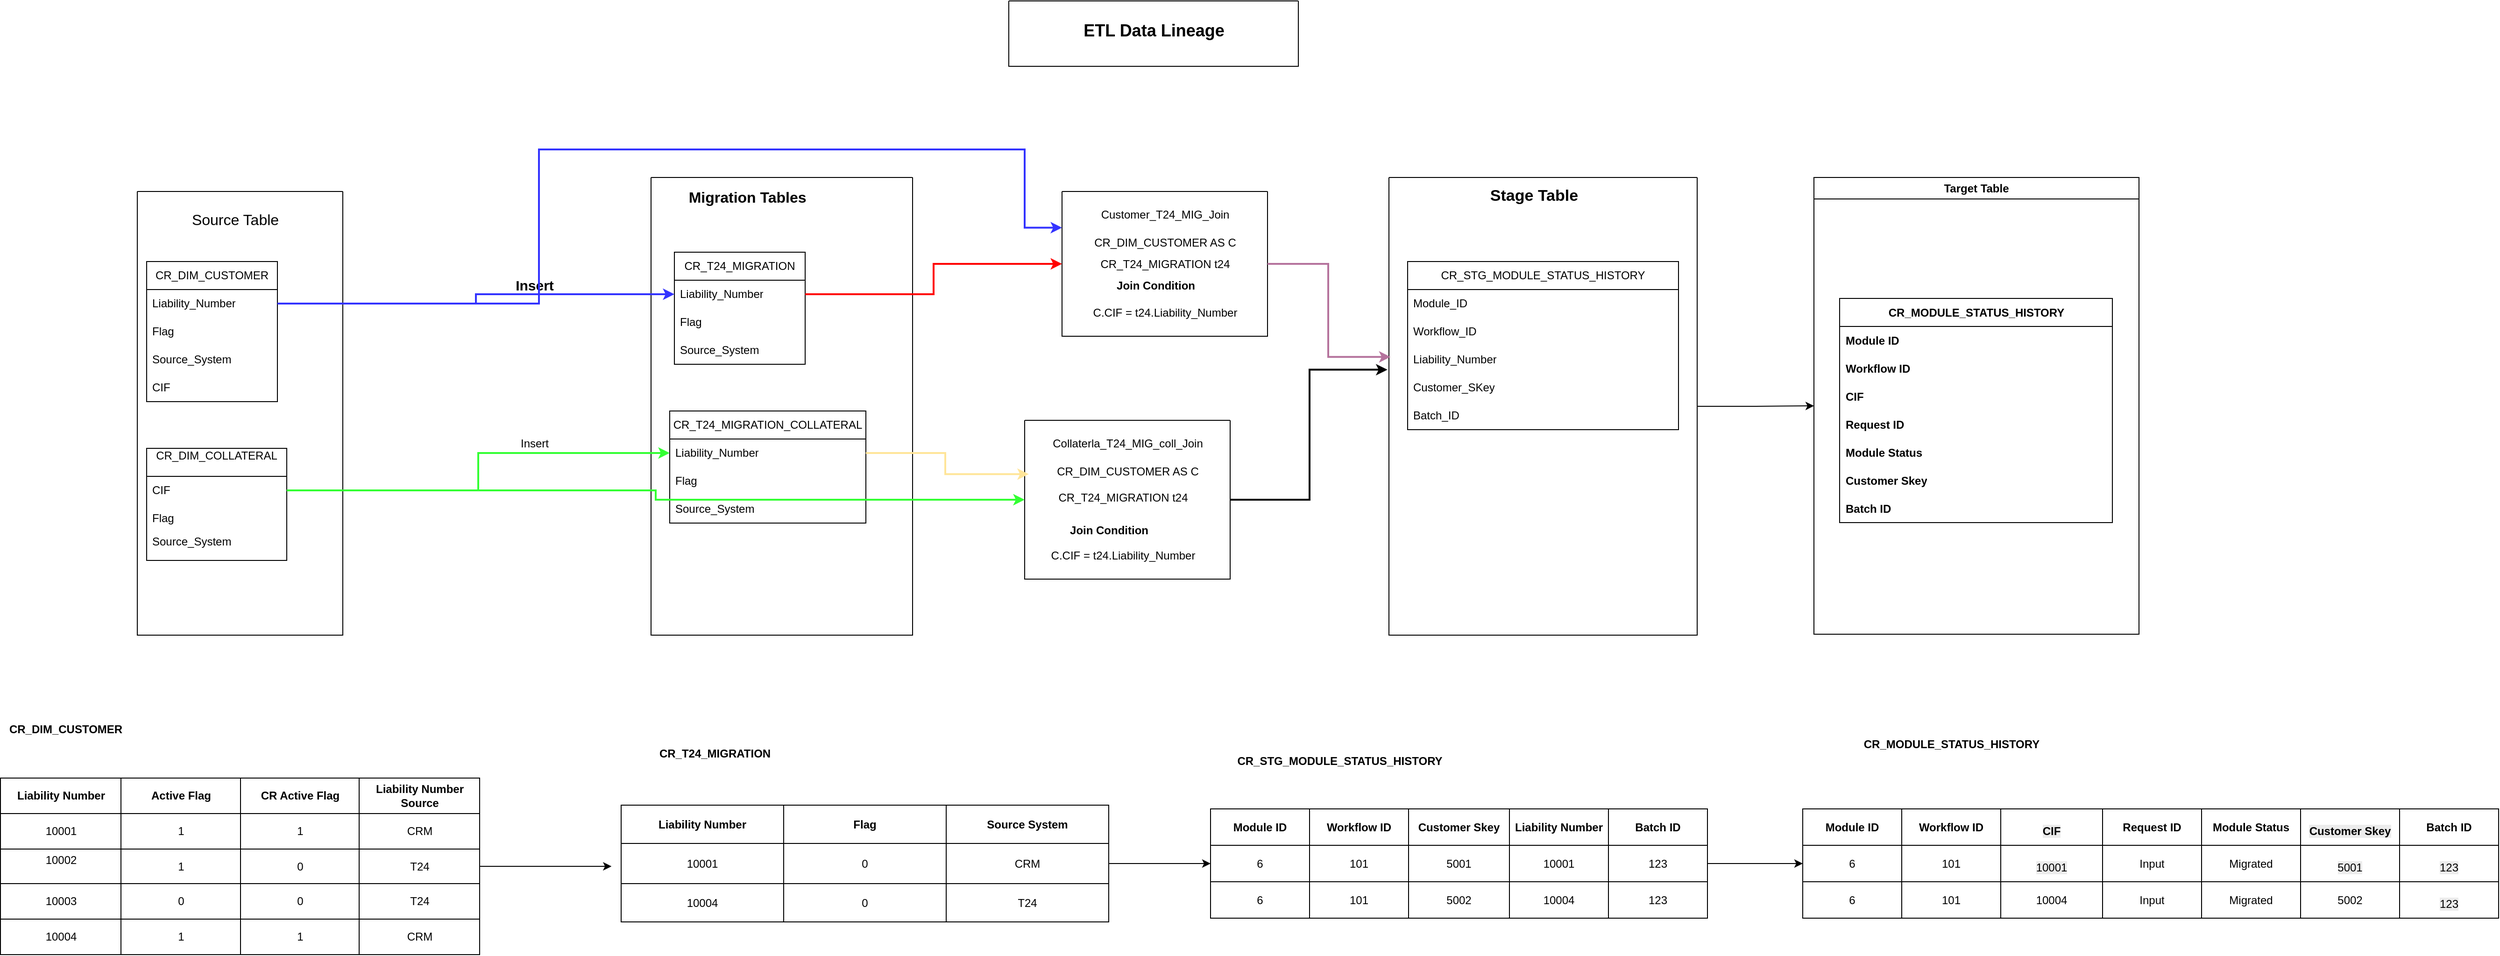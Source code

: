 <mxfile version="26.2.13">
  <diagram name="Page-1" id="tQlIO5hCSHMGpnpE331W">
    <mxGraphModel dx="1827" dy="851" grid="0" gridSize="10" guides="1" tooltips="1" connect="1" arrows="1" fold="1" page="0" pageScale="1" pageWidth="850" pageHeight="1100" math="0" shadow="0">
      <root>
        <mxCell id="0" />
        <mxCell id="1" parent="0" />
        <mxCell id="vYt_MYBXlAKT3WQaYmDF-1" value="" style="swimlane;startSize=0;" vertex="1" parent="1">
          <mxGeometry x="-550" y="85" width="220" height="475" as="geometry" />
        </mxCell>
        <mxCell id="vYt_MYBXlAKT3WQaYmDF-4" value="&lt;font style=&quot;font-size: 16px;&quot;&gt;Source Table&lt;/font&gt;" style="text;html=1;align=center;verticalAlign=middle;whiteSpace=wrap;rounded=0;" vertex="1" parent="vYt_MYBXlAKT3WQaYmDF-1">
          <mxGeometry x="50" y="20" width="110" height="20" as="geometry" />
        </mxCell>
        <mxCell id="vYt_MYBXlAKT3WQaYmDF-11" value="CR_DIM_CUSTOMER" style="swimlane;fontStyle=0;childLayout=stackLayout;horizontal=1;startSize=30;horizontalStack=0;resizeParent=1;resizeParentMax=0;resizeLast=0;collapsible=1;marginBottom=0;whiteSpace=wrap;html=1;" vertex="1" parent="vYt_MYBXlAKT3WQaYmDF-1">
          <mxGeometry x="10" y="75" width="140" height="150" as="geometry">
            <mxRectangle x="10" y="75" width="156" height="30" as="alternateBounds" />
          </mxGeometry>
        </mxCell>
        <mxCell id="vYt_MYBXlAKT3WQaYmDF-12" value="Liability_Number" style="text;strokeColor=none;fillColor=none;align=left;verticalAlign=middle;spacingLeft=4;spacingRight=4;overflow=hidden;points=[[0,0.5],[1,0.5]];portConstraint=eastwest;rotatable=0;whiteSpace=wrap;html=1;" vertex="1" parent="vYt_MYBXlAKT3WQaYmDF-11">
          <mxGeometry y="30" width="140" height="30" as="geometry" />
        </mxCell>
        <mxCell id="vYt_MYBXlAKT3WQaYmDF-13" value="Flag" style="text;strokeColor=none;fillColor=none;align=left;verticalAlign=middle;spacingLeft=4;spacingRight=4;overflow=hidden;points=[[0,0.5],[1,0.5]];portConstraint=eastwest;rotatable=0;whiteSpace=wrap;html=1;" vertex="1" parent="vYt_MYBXlAKT3WQaYmDF-11">
          <mxGeometry y="60" width="140" height="30" as="geometry" />
        </mxCell>
        <mxCell id="vYt_MYBXlAKT3WQaYmDF-14" value="Source_System" style="text;strokeColor=none;fillColor=none;align=left;verticalAlign=middle;spacingLeft=4;spacingRight=4;overflow=hidden;points=[[0,0.5],[1,0.5]];portConstraint=eastwest;rotatable=0;whiteSpace=wrap;html=1;" vertex="1" parent="vYt_MYBXlAKT3WQaYmDF-11">
          <mxGeometry y="90" width="140" height="30" as="geometry" />
        </mxCell>
        <mxCell id="vYt_MYBXlAKT3WQaYmDF-61" value="CIF" style="text;strokeColor=none;fillColor=none;align=left;verticalAlign=middle;spacingLeft=4;spacingRight=4;overflow=hidden;points=[[0,0.5],[1,0.5]];portConstraint=eastwest;rotatable=0;whiteSpace=wrap;html=1;" vertex="1" parent="vYt_MYBXlAKT3WQaYmDF-11">
          <mxGeometry y="120" width="140" height="30" as="geometry" />
        </mxCell>
        <mxCell id="vYt_MYBXlAKT3WQaYmDF-28" value="CR_DIM_COLLATERAL&lt;div&gt;&lt;br&gt;&lt;/div&gt;" style="swimlane;fontStyle=0;childLayout=stackLayout;horizontal=1;startSize=30;horizontalStack=0;resizeParent=1;resizeParentMax=0;resizeLast=0;collapsible=1;marginBottom=0;whiteSpace=wrap;html=1;" vertex="1" parent="vYt_MYBXlAKT3WQaYmDF-1">
          <mxGeometry x="10" y="275" width="150" height="120" as="geometry">
            <mxRectangle x="10" y="275" width="165" height="41" as="alternateBounds" />
          </mxGeometry>
        </mxCell>
        <mxCell id="vYt_MYBXlAKT3WQaYmDF-29" value="CIF" style="text;strokeColor=none;fillColor=none;align=left;verticalAlign=middle;spacingLeft=4;spacingRight=4;overflow=hidden;points=[[0,0.5],[1,0.5]];portConstraint=eastwest;rotatable=0;whiteSpace=wrap;html=1;" vertex="1" parent="vYt_MYBXlAKT3WQaYmDF-28">
          <mxGeometry y="30" width="150" height="30" as="geometry" />
        </mxCell>
        <mxCell id="vYt_MYBXlAKT3WQaYmDF-30" value="Flag" style="text;strokeColor=none;fillColor=none;align=left;verticalAlign=middle;spacingLeft=4;spacingRight=4;overflow=hidden;points=[[0,0.5],[1,0.5]];portConstraint=eastwest;rotatable=0;whiteSpace=wrap;html=1;" vertex="1" parent="vYt_MYBXlAKT3WQaYmDF-28">
          <mxGeometry y="60" width="150" height="30" as="geometry" />
        </mxCell>
        <mxCell id="vYt_MYBXlAKT3WQaYmDF-31" value="Source_System&lt;div&gt;&lt;br&gt;&lt;/div&gt;" style="text;strokeColor=none;fillColor=none;align=left;verticalAlign=middle;spacingLeft=4;spacingRight=4;overflow=hidden;points=[[0,0.5],[1,0.5]];portConstraint=eastwest;rotatable=0;whiteSpace=wrap;html=1;" vertex="1" parent="vYt_MYBXlAKT3WQaYmDF-28">
          <mxGeometry y="90" width="150" height="30" as="geometry" />
        </mxCell>
        <mxCell id="vYt_MYBXlAKT3WQaYmDF-16" value="" style="swimlane;startSize=0;" vertex="1" parent="1">
          <mxGeometry y="70" width="280" height="490" as="geometry" />
        </mxCell>
        <mxCell id="vYt_MYBXlAKT3WQaYmDF-17" value="&lt;font style=&quot;font-size: 16px;&quot;&gt;&lt;b&gt;Migration Tables&amp;nbsp;&lt;/b&gt;&lt;/font&gt;" style="text;html=1;align=center;verticalAlign=middle;resizable=0;points=[];autosize=1;strokeColor=none;fillColor=none;container=1;" vertex="1" parent="vYt_MYBXlAKT3WQaYmDF-16">
          <mxGeometry x="31" y="5" width="148" height="31" as="geometry" />
        </mxCell>
        <mxCell id="vYt_MYBXlAKT3WQaYmDF-18" value="CR_T24_MIGRATION" style="swimlane;fontStyle=0;childLayout=stackLayout;horizontal=1;startSize=30;horizontalStack=0;resizeParent=1;resizeParentMax=0;resizeLast=0;collapsible=1;marginBottom=0;whiteSpace=wrap;html=1;" vertex="1" parent="vYt_MYBXlAKT3WQaYmDF-16">
          <mxGeometry x="25" y="80" width="140" height="120" as="geometry">
            <mxRectangle x="25" y="80" width="153" height="30" as="alternateBounds" />
          </mxGeometry>
        </mxCell>
        <mxCell id="vYt_MYBXlAKT3WQaYmDF-19" value="Liability_Number" style="text;strokeColor=none;fillColor=none;align=left;verticalAlign=middle;spacingLeft=4;spacingRight=4;overflow=hidden;points=[[0,0.5],[1,0.5]];portConstraint=eastwest;rotatable=0;whiteSpace=wrap;html=1;" vertex="1" parent="vYt_MYBXlAKT3WQaYmDF-18">
          <mxGeometry y="30" width="140" height="30" as="geometry" />
        </mxCell>
        <mxCell id="vYt_MYBXlAKT3WQaYmDF-20" value="Flag" style="text;strokeColor=none;fillColor=none;align=left;verticalAlign=middle;spacingLeft=4;spacingRight=4;overflow=hidden;points=[[0,0.5],[1,0.5]];portConstraint=eastwest;rotatable=0;whiteSpace=wrap;html=1;" vertex="1" parent="vYt_MYBXlAKT3WQaYmDF-18">
          <mxGeometry y="60" width="140" height="30" as="geometry" />
        </mxCell>
        <mxCell id="vYt_MYBXlAKT3WQaYmDF-21" value="Source_System" style="text;strokeColor=none;fillColor=none;align=left;verticalAlign=middle;spacingLeft=4;spacingRight=4;overflow=hidden;points=[[0,0.5],[1,0.5]];portConstraint=eastwest;rotatable=0;whiteSpace=wrap;html=1;" vertex="1" parent="vYt_MYBXlAKT3WQaYmDF-18">
          <mxGeometry y="90" width="140" height="30" as="geometry" />
        </mxCell>
        <mxCell id="vYt_MYBXlAKT3WQaYmDF-32" value="CR_T24_MIGRATION_COLLATERAL" style="swimlane;fontStyle=0;childLayout=stackLayout;horizontal=1;startSize=30;horizontalStack=0;resizeParent=1;resizeParentMax=0;resizeLast=0;collapsible=1;marginBottom=0;whiteSpace=wrap;html=1;" vertex="1" parent="vYt_MYBXlAKT3WQaYmDF-16">
          <mxGeometry x="20" y="250" width="210" height="120" as="geometry">
            <mxRectangle x="20" y="250" width="237" height="30" as="alternateBounds" />
          </mxGeometry>
        </mxCell>
        <mxCell id="vYt_MYBXlAKT3WQaYmDF-33" value="Liability_Number" style="text;strokeColor=none;fillColor=none;align=left;verticalAlign=middle;spacingLeft=4;spacingRight=4;overflow=hidden;points=[[0,0.5],[1,0.5]];portConstraint=eastwest;rotatable=0;whiteSpace=wrap;html=1;" vertex="1" parent="vYt_MYBXlAKT3WQaYmDF-32">
          <mxGeometry y="30" width="210" height="30" as="geometry" />
        </mxCell>
        <mxCell id="vYt_MYBXlAKT3WQaYmDF-34" value="Flag" style="text;strokeColor=none;fillColor=none;align=left;verticalAlign=middle;spacingLeft=4;spacingRight=4;overflow=hidden;points=[[0,0.5],[1,0.5]];portConstraint=eastwest;rotatable=0;whiteSpace=wrap;html=1;" vertex="1" parent="vYt_MYBXlAKT3WQaYmDF-32">
          <mxGeometry y="60" width="210" height="30" as="geometry" />
        </mxCell>
        <mxCell id="vYt_MYBXlAKT3WQaYmDF-35" value="Source_System" style="text;strokeColor=none;fillColor=none;align=left;verticalAlign=middle;spacingLeft=4;spacingRight=4;overflow=hidden;points=[[0,0.5],[1,0.5]];portConstraint=eastwest;rotatable=0;whiteSpace=wrap;html=1;" vertex="1" parent="vYt_MYBXlAKT3WQaYmDF-32">
          <mxGeometry y="90" width="210" height="30" as="geometry" />
        </mxCell>
        <mxCell id="vYt_MYBXlAKT3WQaYmDF-23" value="&lt;font style=&quot;font-size: 15px;&quot;&gt;Insert&lt;/font&gt;" style="text;html=1;align=center;verticalAlign=middle;resizable=0;points=[];autosize=1;strokeColor=none;fillColor=none;fontStyle=1;container=1;" vertex="1" parent="1">
          <mxGeometry x="-155" y="170" width="60" height="30" as="geometry" />
        </mxCell>
        <mxCell id="vYt_MYBXlAKT3WQaYmDF-37" value="Insert" style="text;html=1;align=center;verticalAlign=middle;resizable=0;points=[];autosize=1;strokeColor=none;fillColor=none;container=1;" vertex="1" parent="1">
          <mxGeometry x="-150" y="340" width="50" height="30" as="geometry" />
        </mxCell>
        <mxCell id="vYt_MYBXlAKT3WQaYmDF-219" style="edgeStyle=orthogonalEdgeStyle;rounded=0;orthogonalLoop=1;jettySize=auto;html=1;entryX=0;entryY=0.5;entryDx=0;entryDy=0;" edge="1" parent="1" source="vYt_MYBXlAKT3WQaYmDF-43" target="vYt_MYBXlAKT3WQaYmDF-201">
          <mxGeometry relative="1" as="geometry" />
        </mxCell>
        <mxCell id="vYt_MYBXlAKT3WQaYmDF-43" value="" style="swimlane;startSize=0;" vertex="1" parent="1">
          <mxGeometry x="790" y="70" width="330" height="490" as="geometry" />
        </mxCell>
        <mxCell id="vYt_MYBXlAKT3WQaYmDF-44" value="&lt;font style=&quot;font-size: 17px;&quot;&gt;Stage Table&lt;/font&gt;" style="text;html=1;align=center;verticalAlign=middle;resizable=0;points=[];autosize=1;strokeColor=none;fillColor=none;fontStyle=1" vertex="1" parent="vYt_MYBXlAKT3WQaYmDF-43">
          <mxGeometry x="100" y="5" width="110" height="30" as="geometry" />
        </mxCell>
        <mxCell id="vYt_MYBXlAKT3WQaYmDF-45" value="CR_STG_MODULE_STATUS_HISTORY" style="swimlane;fontStyle=0;childLayout=stackLayout;horizontal=1;startSize=30;horizontalStack=0;resizeParent=1;resizeParentMax=0;resizeLast=0;collapsible=1;marginBottom=0;whiteSpace=wrap;html=1;" vertex="1" parent="vYt_MYBXlAKT3WQaYmDF-43">
          <mxGeometry x="20" y="90" width="290" height="180" as="geometry">
            <mxRectangle x="20" y="90" width="260" height="30" as="alternateBounds" />
          </mxGeometry>
        </mxCell>
        <mxCell id="vYt_MYBXlAKT3WQaYmDF-46" value="Module_ID" style="text;strokeColor=none;fillColor=none;align=left;verticalAlign=middle;spacingLeft=4;spacingRight=4;overflow=hidden;points=[[0,0.5],[1,0.5]];portConstraint=eastwest;rotatable=0;whiteSpace=wrap;html=1;" vertex="1" parent="vYt_MYBXlAKT3WQaYmDF-45">
          <mxGeometry y="30" width="290" height="30" as="geometry" />
        </mxCell>
        <mxCell id="vYt_MYBXlAKT3WQaYmDF-47" value="Workflow_ID" style="text;strokeColor=none;fillColor=none;align=left;verticalAlign=middle;spacingLeft=4;spacingRight=4;overflow=hidden;points=[[0,0.5],[1,0.5]];portConstraint=eastwest;rotatable=0;whiteSpace=wrap;html=1;" vertex="1" parent="vYt_MYBXlAKT3WQaYmDF-45">
          <mxGeometry y="60" width="290" height="30" as="geometry" />
        </mxCell>
        <mxCell id="vYt_MYBXlAKT3WQaYmDF-48" value="Liability_Number" style="text;strokeColor=none;fillColor=none;align=left;verticalAlign=middle;spacingLeft=4;spacingRight=4;overflow=hidden;points=[[0,0.5],[1,0.5]];portConstraint=eastwest;rotatable=0;whiteSpace=wrap;html=1;" vertex="1" parent="vYt_MYBXlAKT3WQaYmDF-45">
          <mxGeometry y="90" width="290" height="30" as="geometry" />
        </mxCell>
        <mxCell id="vYt_MYBXlAKT3WQaYmDF-51" value="Customer_SKey" style="text;strokeColor=none;fillColor=none;align=left;verticalAlign=middle;spacingLeft=4;spacingRight=4;overflow=hidden;points=[[0,0.5],[1,0.5]];portConstraint=eastwest;rotatable=0;whiteSpace=wrap;html=1;" vertex="1" parent="vYt_MYBXlAKT3WQaYmDF-45">
          <mxGeometry y="120" width="290" height="30" as="geometry" />
        </mxCell>
        <mxCell id="vYt_MYBXlAKT3WQaYmDF-57" value="Batch_ID" style="text;strokeColor=none;fillColor=none;align=left;verticalAlign=middle;spacingLeft=4;spacingRight=4;overflow=hidden;points=[[0,0.5],[1,0.5]];portConstraint=eastwest;rotatable=0;whiteSpace=wrap;html=1;" vertex="1" parent="vYt_MYBXlAKT3WQaYmDF-45">
          <mxGeometry y="150" width="290" height="30" as="geometry" />
        </mxCell>
        <mxCell id="vYt_MYBXlAKT3WQaYmDF-63" style="edgeStyle=orthogonalEdgeStyle;rounded=0;orthogonalLoop=1;jettySize=auto;html=1;exitX=1;exitY=0.5;exitDx=0;exitDy=0;entryX=0;entryY=0.5;entryDx=0;entryDy=0;fillColor=#66B2FF;strokeColor=#3333FF;strokeWidth=2;" edge="1" parent="1" source="vYt_MYBXlAKT3WQaYmDF-12" target="vYt_MYBXlAKT3WQaYmDF-19">
          <mxGeometry relative="1" as="geometry" />
        </mxCell>
        <mxCell id="vYt_MYBXlAKT3WQaYmDF-64" style="edgeStyle=orthogonalEdgeStyle;rounded=0;orthogonalLoop=1;jettySize=auto;html=1;exitX=1;exitY=0.5;exitDx=0;exitDy=0;entryX=0;entryY=0.5;entryDx=0;entryDy=0;strokeColor=#33FF33;strokeWidth=2;" edge="1" parent="1" source="vYt_MYBXlAKT3WQaYmDF-29" target="vYt_MYBXlAKT3WQaYmDF-33">
          <mxGeometry relative="1" as="geometry" />
        </mxCell>
        <mxCell id="vYt_MYBXlAKT3WQaYmDF-67" value="" style="swimlane;startSize=0;" vertex="1" parent="1">
          <mxGeometry x="440" y="85" width="220" height="155" as="geometry">
            <mxRectangle x="440" y="85" width="50" height="44" as="alternateBounds" />
          </mxGeometry>
        </mxCell>
        <mxCell id="vYt_MYBXlAKT3WQaYmDF-69" value="Customer_T24_MIG_Join" style="text;html=1;align=center;verticalAlign=middle;resizable=0;points=[];autosize=1;strokeColor=none;fillColor=none;" vertex="1" parent="vYt_MYBXlAKT3WQaYmDF-67">
          <mxGeometry x="30" y="10" width="160" height="30" as="geometry" />
        </mxCell>
        <mxCell id="vYt_MYBXlAKT3WQaYmDF-87" value="C.CIF = t24.Liability_Number" style="text;html=1;align=center;verticalAlign=middle;resizable=0;points=[];autosize=1;strokeColor=none;fillColor=none;" vertex="1" parent="vYt_MYBXlAKT3WQaYmDF-67">
          <mxGeometry x="20" y="115" width="180" height="30" as="geometry" />
        </mxCell>
        <mxCell id="vYt_MYBXlAKT3WQaYmDF-88" value="CR_DIM_CUSTOMER AS C" style="text;html=1;align=center;verticalAlign=middle;resizable=0;points=[];autosize=1;strokeColor=none;fillColor=none;" vertex="1" parent="vYt_MYBXlAKT3WQaYmDF-67">
          <mxGeometry x="20" y="40" width="180" height="30" as="geometry" />
        </mxCell>
        <mxCell id="vYt_MYBXlAKT3WQaYmDF-90" value="CR_T24_MIGRATION t24&lt;div&gt;&lt;br&gt;&lt;/div&gt;" style="text;html=1;align=center;verticalAlign=middle;resizable=0;points=[];autosize=1;strokeColor=none;fillColor=none;" vertex="1" parent="vYt_MYBXlAKT3WQaYmDF-67">
          <mxGeometry x="30" y="65" width="160" height="40" as="geometry" />
        </mxCell>
        <mxCell id="vYt_MYBXlAKT3WQaYmDF-95" value="Join Condition&lt;div&gt;&lt;br&gt;&lt;/div&gt;" style="text;html=1;align=center;verticalAlign=middle;resizable=0;points=[];autosize=1;strokeColor=none;fillColor=none;fontStyle=1" vertex="1" parent="vYt_MYBXlAKT3WQaYmDF-67">
          <mxGeometry x="50" y="88" width="100" height="40" as="geometry" />
        </mxCell>
        <mxCell id="vYt_MYBXlAKT3WQaYmDF-73" value="" style="swimlane;startSize=0;" vertex="1" parent="1">
          <mxGeometry x="400" y="330" width="220" height="170" as="geometry">
            <mxRectangle x="400" y="330" width="50" height="44" as="alternateBounds" />
          </mxGeometry>
        </mxCell>
        <mxCell id="vYt_MYBXlAKT3WQaYmDF-74" value="Collaterla_T24_MIG_coll_Join" style="text;html=1;align=center;verticalAlign=middle;resizable=0;points=[];autosize=1;strokeColor=none;fillColor=none;" vertex="1" parent="vYt_MYBXlAKT3WQaYmDF-73">
          <mxGeometry x="20" y="10" width="180" height="30" as="geometry" />
        </mxCell>
        <mxCell id="vYt_MYBXlAKT3WQaYmDF-91" value="CR_DIM_CUSTOMER AS C" style="text;html=1;align=center;verticalAlign=middle;resizable=0;points=[];autosize=1;strokeColor=none;fillColor=none;" vertex="1" parent="vYt_MYBXlAKT3WQaYmDF-73">
          <mxGeometry x="20" y="40" width="180" height="30" as="geometry" />
        </mxCell>
        <mxCell id="vYt_MYBXlAKT3WQaYmDF-92" value="CR_T24_MIGRATION t24&lt;div&gt;&lt;br&gt;&lt;/div&gt;" style="text;html=1;align=center;verticalAlign=middle;resizable=0;points=[];autosize=1;strokeColor=none;fillColor=none;" vertex="1" parent="vYt_MYBXlAKT3WQaYmDF-73">
          <mxGeometry x="25" y="70" width="160" height="40" as="geometry" />
        </mxCell>
        <mxCell id="vYt_MYBXlAKT3WQaYmDF-93" value="C.CIF = t24.Liability_Number" style="text;html=1;align=center;verticalAlign=middle;resizable=0;points=[];autosize=1;strokeColor=none;fillColor=none;" vertex="1" parent="vYt_MYBXlAKT3WQaYmDF-73">
          <mxGeometry x="15" y="130" width="180" height="30" as="geometry" />
        </mxCell>
        <mxCell id="vYt_MYBXlAKT3WQaYmDF-94" value="&lt;b&gt;Join Condition&lt;/b&gt;&lt;div&gt;&lt;br&gt;&lt;/div&gt;" style="text;html=1;align=center;verticalAlign=middle;resizable=0;points=[];autosize=1;strokeColor=none;fillColor=none;" vertex="1" parent="vYt_MYBXlAKT3WQaYmDF-73">
          <mxGeometry x="35" y="105" width="110" height="40" as="geometry" />
        </mxCell>
        <mxCell id="vYt_MYBXlAKT3WQaYmDF-77" style="edgeStyle=orthogonalEdgeStyle;rounded=0;orthogonalLoop=1;jettySize=auto;html=1;exitX=1;exitY=0.5;exitDx=0;exitDy=0;entryX=0.02;entryY=0.339;entryDx=0;entryDy=0;entryPerimeter=0;fillColor=#FFFF66;strokeColor=#FFE599;strokeWidth=2;" edge="1" parent="1" source="vYt_MYBXlAKT3WQaYmDF-33" target="vYt_MYBXlAKT3WQaYmDF-73">
          <mxGeometry relative="1" as="geometry" />
        </mxCell>
        <mxCell id="vYt_MYBXlAKT3WQaYmDF-80" style="edgeStyle=orthogonalEdgeStyle;rounded=0;orthogonalLoop=1;jettySize=auto;html=1;exitX=1;exitY=0.5;exitDx=0;exitDy=0;entryX=0;entryY=0.5;entryDx=0;entryDy=0;strokeColor=#33FF33;strokeWidth=2;" edge="1" parent="1" source="vYt_MYBXlAKT3WQaYmDF-29" target="vYt_MYBXlAKT3WQaYmDF-73">
          <mxGeometry relative="1" as="geometry">
            <mxPoint x="320" y="360" as="targetPoint" />
          </mxGeometry>
        </mxCell>
        <mxCell id="vYt_MYBXlAKT3WQaYmDF-81" style="edgeStyle=orthogonalEdgeStyle;rounded=0;orthogonalLoop=1;jettySize=auto;html=1;exitX=1;exitY=0.5;exitDx=0;exitDy=0;entryX=0.005;entryY=0.392;entryDx=0;entryDy=0;entryPerimeter=0;strokeColor=#B5739D;strokeWidth=2;" edge="1" parent="1" source="vYt_MYBXlAKT3WQaYmDF-67" target="vYt_MYBXlAKT3WQaYmDF-43">
          <mxGeometry relative="1" as="geometry" />
        </mxCell>
        <mxCell id="vYt_MYBXlAKT3WQaYmDF-83" style="edgeStyle=orthogonalEdgeStyle;rounded=0;orthogonalLoop=1;jettySize=auto;html=1;exitX=1;exitY=0.5;exitDx=0;exitDy=0;entryX=-0.005;entryY=0.42;entryDx=0;entryDy=0;entryPerimeter=0;strokeWidth=2;" edge="1" parent="1" source="vYt_MYBXlAKT3WQaYmDF-73" target="vYt_MYBXlAKT3WQaYmDF-43">
          <mxGeometry relative="1" as="geometry" />
        </mxCell>
        <mxCell id="vYt_MYBXlAKT3WQaYmDF-85" value="" style="swimlane;startSize=0;" vertex="1" parent="1">
          <mxGeometry x="383" y="-119" width="310" height="70" as="geometry" />
        </mxCell>
        <mxCell id="vYt_MYBXlAKT3WQaYmDF-84" value="&lt;font style=&quot;font-size: 18px;&quot;&gt;ETL Data Lineage&lt;/font&gt;" style="text;html=1;align=center;verticalAlign=middle;resizable=0;points=[];autosize=1;strokeColor=none;fillColor=none;fontStyle=1" vertex="1" parent="vYt_MYBXlAKT3WQaYmDF-85">
          <mxGeometry x="70" y="12" width="170" height="40" as="geometry" />
        </mxCell>
        <mxCell id="vYt_MYBXlAKT3WQaYmDF-96" style="edgeStyle=orthogonalEdgeStyle;rounded=0;orthogonalLoop=1;jettySize=auto;html=1;exitX=1;exitY=0.5;exitDx=0;exitDy=0;entryX=0;entryY=0.5;entryDx=0;entryDy=0;strokeColor=#FF0000;strokeWidth=2;" edge="1" parent="1" source="vYt_MYBXlAKT3WQaYmDF-19" target="vYt_MYBXlAKT3WQaYmDF-67">
          <mxGeometry relative="1" as="geometry" />
        </mxCell>
        <mxCell id="vYt_MYBXlAKT3WQaYmDF-98" style="edgeStyle=orthogonalEdgeStyle;rounded=0;orthogonalLoop=1;jettySize=auto;html=1;exitX=1;exitY=0.5;exitDx=0;exitDy=0;entryX=0;entryY=0.25;entryDx=0;entryDy=0;strokeWidth=2;strokeColor=#3333FF;" edge="1" parent="1" source="vYt_MYBXlAKT3WQaYmDF-12" target="vYt_MYBXlAKT3WQaYmDF-67">
          <mxGeometry relative="1" as="geometry">
            <Array as="points">
              <mxPoint x="-120" y="205" />
              <mxPoint x="-120" y="40" />
              <mxPoint x="400" y="40" />
            </Array>
          </mxGeometry>
        </mxCell>
        <mxCell id="vYt_MYBXlAKT3WQaYmDF-99" value="" style="shape=table;startSize=0;container=1;collapsible=0;childLayout=tableLayout;" vertex="1" parent="1">
          <mxGeometry x="-696.5" y="713" width="513" height="189" as="geometry" />
        </mxCell>
        <mxCell id="vYt_MYBXlAKT3WQaYmDF-100" value="" style="shape=tableRow;horizontal=0;startSize=0;swimlaneHead=0;swimlaneBody=0;strokeColor=inherit;top=0;left=0;bottom=0;right=0;collapsible=0;dropTarget=0;fillColor=none;points=[[0,0.5],[1,0.5]];portConstraint=eastwest;fontStyle=1" vertex="1" parent="vYt_MYBXlAKT3WQaYmDF-99">
          <mxGeometry width="513" height="38" as="geometry" />
        </mxCell>
        <mxCell id="vYt_MYBXlAKT3WQaYmDF-101" value="Liability Number" style="shape=partialRectangle;html=1;whiteSpace=wrap;connectable=0;strokeColor=inherit;overflow=hidden;fillColor=none;top=0;left=0;bottom=0;right=0;pointerEvents=1;fontStyle=1" vertex="1" parent="vYt_MYBXlAKT3WQaYmDF-100">
          <mxGeometry width="129" height="38" as="geometry">
            <mxRectangle width="129" height="38" as="alternateBounds" />
          </mxGeometry>
        </mxCell>
        <mxCell id="vYt_MYBXlAKT3WQaYmDF-102" value="Active Flag" style="shape=partialRectangle;html=1;whiteSpace=wrap;connectable=0;strokeColor=inherit;overflow=hidden;fillColor=none;top=0;left=0;bottom=0;right=0;pointerEvents=1;fontStyle=1" vertex="1" parent="vYt_MYBXlAKT3WQaYmDF-100">
          <mxGeometry x="129" width="128" height="38" as="geometry">
            <mxRectangle width="128" height="38" as="alternateBounds" />
          </mxGeometry>
        </mxCell>
        <mxCell id="vYt_MYBXlAKT3WQaYmDF-103" value="CR Active Flag" style="shape=partialRectangle;html=1;whiteSpace=wrap;connectable=0;strokeColor=inherit;overflow=hidden;fillColor=none;top=0;left=0;bottom=0;right=0;pointerEvents=1;fontStyle=1" vertex="1" parent="vYt_MYBXlAKT3WQaYmDF-100">
          <mxGeometry x="257" width="127" height="38" as="geometry">
            <mxRectangle width="127" height="38" as="alternateBounds" />
          </mxGeometry>
        </mxCell>
        <mxCell id="vYt_MYBXlAKT3WQaYmDF-104" value="Liability Number Source" style="shape=partialRectangle;html=1;whiteSpace=wrap;connectable=0;strokeColor=inherit;overflow=hidden;fillColor=none;top=0;left=0;bottom=0;right=0;pointerEvents=1;fontStyle=1" vertex="1" parent="vYt_MYBXlAKT3WQaYmDF-100">
          <mxGeometry x="384" width="129" height="38" as="geometry">
            <mxRectangle width="129" height="38" as="alternateBounds" />
          </mxGeometry>
        </mxCell>
        <mxCell id="vYt_MYBXlAKT3WQaYmDF-105" value="" style="shape=tableRow;horizontal=0;startSize=0;swimlaneHead=0;swimlaneBody=0;strokeColor=inherit;top=0;left=0;bottom=0;right=0;collapsible=0;dropTarget=0;fillColor=none;points=[[0,0.5],[1,0.5]];portConstraint=eastwest;" vertex="1" parent="vYt_MYBXlAKT3WQaYmDF-99">
          <mxGeometry y="38" width="513" height="38" as="geometry" />
        </mxCell>
        <mxCell id="vYt_MYBXlAKT3WQaYmDF-106" value="10001" style="shape=partialRectangle;html=1;whiteSpace=wrap;connectable=0;strokeColor=inherit;overflow=hidden;fillColor=none;top=0;left=0;bottom=0;right=0;pointerEvents=1;" vertex="1" parent="vYt_MYBXlAKT3WQaYmDF-105">
          <mxGeometry width="129" height="38" as="geometry">
            <mxRectangle width="129" height="38" as="alternateBounds" />
          </mxGeometry>
        </mxCell>
        <mxCell id="vYt_MYBXlAKT3WQaYmDF-107" value="1" style="shape=partialRectangle;html=1;whiteSpace=wrap;connectable=0;strokeColor=inherit;overflow=hidden;fillColor=none;top=0;left=0;bottom=0;right=0;pointerEvents=1;" vertex="1" parent="vYt_MYBXlAKT3WQaYmDF-105">
          <mxGeometry x="129" width="128" height="38" as="geometry">
            <mxRectangle width="128" height="38" as="alternateBounds" />
          </mxGeometry>
        </mxCell>
        <mxCell id="vYt_MYBXlAKT3WQaYmDF-108" value="1" style="shape=partialRectangle;html=1;whiteSpace=wrap;connectable=0;strokeColor=inherit;overflow=hidden;fillColor=none;top=0;left=0;bottom=0;right=0;pointerEvents=1;" vertex="1" parent="vYt_MYBXlAKT3WQaYmDF-105">
          <mxGeometry x="257" width="127" height="38" as="geometry">
            <mxRectangle width="127" height="38" as="alternateBounds" />
          </mxGeometry>
        </mxCell>
        <mxCell id="vYt_MYBXlAKT3WQaYmDF-109" value="CRM" style="shape=partialRectangle;html=1;whiteSpace=wrap;connectable=0;strokeColor=inherit;overflow=hidden;fillColor=none;top=0;left=0;bottom=0;right=0;pointerEvents=1;" vertex="1" parent="vYt_MYBXlAKT3WQaYmDF-105">
          <mxGeometry x="384" width="129" height="38" as="geometry">
            <mxRectangle width="129" height="38" as="alternateBounds" />
          </mxGeometry>
        </mxCell>
        <mxCell id="vYt_MYBXlAKT3WQaYmDF-110" value="" style="shape=tableRow;horizontal=0;startSize=0;swimlaneHead=0;swimlaneBody=0;strokeColor=inherit;top=0;left=0;bottom=0;right=0;collapsible=0;dropTarget=0;fillColor=none;points=[[0,0.5],[1,0.5]];portConstraint=eastwest;" vertex="1" parent="vYt_MYBXlAKT3WQaYmDF-99">
          <mxGeometry y="76" width="513" height="37" as="geometry" />
        </mxCell>
        <mxCell id="vYt_MYBXlAKT3WQaYmDF-111" value="10002&lt;div&gt;&lt;br&gt;&lt;/div&gt;" style="shape=partialRectangle;html=1;whiteSpace=wrap;connectable=0;strokeColor=inherit;overflow=hidden;fillColor=none;top=0;left=0;bottom=0;right=0;pointerEvents=1;" vertex="1" parent="vYt_MYBXlAKT3WQaYmDF-110">
          <mxGeometry width="129" height="37" as="geometry">
            <mxRectangle width="129" height="37" as="alternateBounds" />
          </mxGeometry>
        </mxCell>
        <mxCell id="vYt_MYBXlAKT3WQaYmDF-112" value="1" style="shape=partialRectangle;html=1;whiteSpace=wrap;connectable=0;strokeColor=inherit;overflow=hidden;fillColor=none;top=0;left=0;bottom=0;right=0;pointerEvents=1;" vertex="1" parent="vYt_MYBXlAKT3WQaYmDF-110">
          <mxGeometry x="129" width="128" height="37" as="geometry">
            <mxRectangle width="128" height="37" as="alternateBounds" />
          </mxGeometry>
        </mxCell>
        <mxCell id="vYt_MYBXlAKT3WQaYmDF-113" value="0" style="shape=partialRectangle;html=1;whiteSpace=wrap;connectable=0;strokeColor=inherit;overflow=hidden;fillColor=none;top=0;left=0;bottom=0;right=0;pointerEvents=1;" vertex="1" parent="vYt_MYBXlAKT3WQaYmDF-110">
          <mxGeometry x="257" width="127" height="37" as="geometry">
            <mxRectangle width="127" height="37" as="alternateBounds" />
          </mxGeometry>
        </mxCell>
        <mxCell id="vYt_MYBXlAKT3WQaYmDF-114" value="T24" style="shape=partialRectangle;html=1;whiteSpace=wrap;connectable=0;strokeColor=inherit;overflow=hidden;fillColor=none;top=0;left=0;bottom=0;right=0;pointerEvents=1;" vertex="1" parent="vYt_MYBXlAKT3WQaYmDF-110">
          <mxGeometry x="384" width="129" height="37" as="geometry">
            <mxRectangle width="129" height="37" as="alternateBounds" />
          </mxGeometry>
        </mxCell>
        <mxCell id="vYt_MYBXlAKT3WQaYmDF-115" value="" style="shape=tableRow;horizontal=0;startSize=0;swimlaneHead=0;swimlaneBody=0;strokeColor=inherit;top=0;left=0;bottom=0;right=0;collapsible=0;dropTarget=0;fillColor=none;points=[[0,0.5],[1,0.5]];portConstraint=eastwest;" vertex="1" parent="vYt_MYBXlAKT3WQaYmDF-99">
          <mxGeometry y="113" width="513" height="38" as="geometry" />
        </mxCell>
        <mxCell id="vYt_MYBXlAKT3WQaYmDF-116" value="10003" style="shape=partialRectangle;html=1;whiteSpace=wrap;connectable=0;strokeColor=inherit;overflow=hidden;fillColor=none;top=0;left=0;bottom=0;right=0;pointerEvents=1;" vertex="1" parent="vYt_MYBXlAKT3WQaYmDF-115">
          <mxGeometry width="129" height="38" as="geometry">
            <mxRectangle width="129" height="38" as="alternateBounds" />
          </mxGeometry>
        </mxCell>
        <mxCell id="vYt_MYBXlAKT3WQaYmDF-117" value="0" style="shape=partialRectangle;html=1;whiteSpace=wrap;connectable=0;strokeColor=inherit;overflow=hidden;fillColor=none;top=0;left=0;bottom=0;right=0;pointerEvents=1;" vertex="1" parent="vYt_MYBXlAKT3WQaYmDF-115">
          <mxGeometry x="129" width="128" height="38" as="geometry">
            <mxRectangle width="128" height="38" as="alternateBounds" />
          </mxGeometry>
        </mxCell>
        <mxCell id="vYt_MYBXlAKT3WQaYmDF-118" value="0" style="shape=partialRectangle;html=1;whiteSpace=wrap;connectable=0;strokeColor=inherit;overflow=hidden;fillColor=none;top=0;left=0;bottom=0;right=0;pointerEvents=1;" vertex="1" parent="vYt_MYBXlAKT3WQaYmDF-115">
          <mxGeometry x="257" width="127" height="38" as="geometry">
            <mxRectangle width="127" height="38" as="alternateBounds" />
          </mxGeometry>
        </mxCell>
        <mxCell id="vYt_MYBXlAKT3WQaYmDF-119" value="T24" style="shape=partialRectangle;html=1;whiteSpace=wrap;connectable=0;strokeColor=inherit;overflow=hidden;fillColor=none;top=0;left=0;bottom=0;right=0;pointerEvents=1;" vertex="1" parent="vYt_MYBXlAKT3WQaYmDF-115">
          <mxGeometry x="384" width="129" height="38" as="geometry">
            <mxRectangle width="129" height="38" as="alternateBounds" />
          </mxGeometry>
        </mxCell>
        <mxCell id="vYt_MYBXlAKT3WQaYmDF-120" value="" style="shape=tableRow;horizontal=0;startSize=0;swimlaneHead=0;swimlaneBody=0;strokeColor=inherit;top=0;left=0;bottom=0;right=0;collapsible=0;dropTarget=0;fillColor=none;points=[[0,0.5],[1,0.5]];portConstraint=eastwest;" vertex="1" parent="vYt_MYBXlAKT3WQaYmDF-99">
          <mxGeometry y="151" width="513" height="38" as="geometry" />
        </mxCell>
        <mxCell id="vYt_MYBXlAKT3WQaYmDF-121" value="10004" style="shape=partialRectangle;html=1;whiteSpace=wrap;connectable=0;strokeColor=inherit;overflow=hidden;fillColor=none;top=0;left=0;bottom=0;right=0;pointerEvents=1;" vertex="1" parent="vYt_MYBXlAKT3WQaYmDF-120">
          <mxGeometry width="129" height="38" as="geometry">
            <mxRectangle width="129" height="38" as="alternateBounds" />
          </mxGeometry>
        </mxCell>
        <mxCell id="vYt_MYBXlAKT3WQaYmDF-122" value="1" style="shape=partialRectangle;html=1;whiteSpace=wrap;connectable=0;strokeColor=inherit;overflow=hidden;fillColor=none;top=0;left=0;bottom=0;right=0;pointerEvents=1;" vertex="1" parent="vYt_MYBXlAKT3WQaYmDF-120">
          <mxGeometry x="129" width="128" height="38" as="geometry">
            <mxRectangle width="128" height="38" as="alternateBounds" />
          </mxGeometry>
        </mxCell>
        <mxCell id="vYt_MYBXlAKT3WQaYmDF-123" value="1" style="shape=partialRectangle;html=1;whiteSpace=wrap;connectable=0;strokeColor=inherit;overflow=hidden;fillColor=none;top=0;left=0;bottom=0;right=0;pointerEvents=1;" vertex="1" parent="vYt_MYBXlAKT3WQaYmDF-120">
          <mxGeometry x="257" width="127" height="38" as="geometry">
            <mxRectangle width="127" height="38" as="alternateBounds" />
          </mxGeometry>
        </mxCell>
        <mxCell id="vYt_MYBXlAKT3WQaYmDF-124" value="CRM" style="shape=partialRectangle;html=1;whiteSpace=wrap;connectable=0;strokeColor=inherit;overflow=hidden;fillColor=none;top=0;left=0;bottom=0;right=0;pointerEvents=1;" vertex="1" parent="vYt_MYBXlAKT3WQaYmDF-120">
          <mxGeometry x="384" width="129" height="38" as="geometry">
            <mxRectangle width="129" height="38" as="alternateBounds" />
          </mxGeometry>
        </mxCell>
        <mxCell id="vYt_MYBXlAKT3WQaYmDF-131" value="CR_DIM_CUSTOMER" style="text;html=1;align=center;verticalAlign=middle;resizable=0;points=[];autosize=1;strokeColor=none;fillColor=none;fontStyle=1" vertex="1" parent="1">
          <mxGeometry x="-696.5" y="648" width="139" height="26" as="geometry" />
        </mxCell>
        <mxCell id="vYt_MYBXlAKT3WQaYmDF-132" value="" style="shape=table;startSize=0;container=1;collapsible=0;childLayout=tableLayout;" vertex="1" parent="1">
          <mxGeometry x="-32" y="742" width="522" height="125" as="geometry" />
        </mxCell>
        <mxCell id="vYt_MYBXlAKT3WQaYmDF-133" value="" style="shape=tableRow;horizontal=0;startSize=0;swimlaneHead=0;swimlaneBody=0;strokeColor=inherit;top=0;left=0;bottom=0;right=0;collapsible=0;dropTarget=0;fillColor=none;points=[[0,0.5],[1,0.5]];portConstraint=eastwest;fontStyle=1" vertex="1" parent="vYt_MYBXlAKT3WQaYmDF-132">
          <mxGeometry width="522" height="41" as="geometry" />
        </mxCell>
        <mxCell id="vYt_MYBXlAKT3WQaYmDF-134" value="Liability Number" style="shape=partialRectangle;html=1;whiteSpace=wrap;connectable=0;strokeColor=inherit;overflow=hidden;fillColor=none;top=0;left=0;bottom=0;right=0;pointerEvents=1;fontStyle=1" vertex="1" parent="vYt_MYBXlAKT3WQaYmDF-133">
          <mxGeometry width="174" height="41" as="geometry">
            <mxRectangle width="174" height="41" as="alternateBounds" />
          </mxGeometry>
        </mxCell>
        <mxCell id="vYt_MYBXlAKT3WQaYmDF-135" value="Flag" style="shape=partialRectangle;html=1;whiteSpace=wrap;connectable=0;strokeColor=inherit;overflow=hidden;fillColor=none;top=0;left=0;bottom=0;right=0;pointerEvents=1;fontStyle=1" vertex="1" parent="vYt_MYBXlAKT3WQaYmDF-133">
          <mxGeometry x="174" width="174" height="41" as="geometry">
            <mxRectangle width="174" height="41" as="alternateBounds" />
          </mxGeometry>
        </mxCell>
        <mxCell id="vYt_MYBXlAKT3WQaYmDF-136" value="Source System" style="shape=partialRectangle;html=1;whiteSpace=wrap;connectable=0;strokeColor=inherit;overflow=hidden;fillColor=none;top=0;left=0;bottom=0;right=0;pointerEvents=1;fontStyle=1" vertex="1" parent="vYt_MYBXlAKT3WQaYmDF-133">
          <mxGeometry x="348" width="174" height="41" as="geometry">
            <mxRectangle width="174" height="41" as="alternateBounds" />
          </mxGeometry>
        </mxCell>
        <mxCell id="vYt_MYBXlAKT3WQaYmDF-137" value="" style="shape=tableRow;horizontal=0;startSize=0;swimlaneHead=0;swimlaneBody=0;strokeColor=inherit;top=0;left=0;bottom=0;right=0;collapsible=0;dropTarget=0;fillColor=none;points=[[0,0.5],[1,0.5]];portConstraint=eastwest;" vertex="1" parent="vYt_MYBXlAKT3WQaYmDF-132">
          <mxGeometry y="41" width="522" height="43" as="geometry" />
        </mxCell>
        <mxCell id="vYt_MYBXlAKT3WQaYmDF-138" value="10001" style="shape=partialRectangle;html=1;whiteSpace=wrap;connectable=0;strokeColor=inherit;overflow=hidden;fillColor=none;top=0;left=0;bottom=0;right=0;pointerEvents=1;" vertex="1" parent="vYt_MYBXlAKT3WQaYmDF-137">
          <mxGeometry width="174" height="43" as="geometry">
            <mxRectangle width="174" height="43" as="alternateBounds" />
          </mxGeometry>
        </mxCell>
        <mxCell id="vYt_MYBXlAKT3WQaYmDF-139" value="0" style="shape=partialRectangle;html=1;whiteSpace=wrap;connectable=0;strokeColor=inherit;overflow=hidden;fillColor=none;top=0;left=0;bottom=0;right=0;pointerEvents=1;" vertex="1" parent="vYt_MYBXlAKT3WQaYmDF-137">
          <mxGeometry x="174" width="174" height="43" as="geometry">
            <mxRectangle width="174" height="43" as="alternateBounds" />
          </mxGeometry>
        </mxCell>
        <mxCell id="vYt_MYBXlAKT3WQaYmDF-140" value="CRM" style="shape=partialRectangle;html=1;whiteSpace=wrap;connectable=0;strokeColor=inherit;overflow=hidden;fillColor=none;top=0;left=0;bottom=0;right=0;pointerEvents=1;" vertex="1" parent="vYt_MYBXlAKT3WQaYmDF-137">
          <mxGeometry x="348" width="174" height="43" as="geometry">
            <mxRectangle width="174" height="43" as="alternateBounds" />
          </mxGeometry>
        </mxCell>
        <mxCell id="vYt_MYBXlAKT3WQaYmDF-141" value="" style="shape=tableRow;horizontal=0;startSize=0;swimlaneHead=0;swimlaneBody=0;strokeColor=inherit;top=0;left=0;bottom=0;right=0;collapsible=0;dropTarget=0;fillColor=none;points=[[0,0.5],[1,0.5]];portConstraint=eastwest;" vertex="1" parent="vYt_MYBXlAKT3WQaYmDF-132">
          <mxGeometry y="84" width="522" height="41" as="geometry" />
        </mxCell>
        <mxCell id="vYt_MYBXlAKT3WQaYmDF-142" value="10004" style="shape=partialRectangle;html=1;whiteSpace=wrap;connectable=0;strokeColor=inherit;overflow=hidden;fillColor=none;top=0;left=0;bottom=0;right=0;pointerEvents=1;" vertex="1" parent="vYt_MYBXlAKT3WQaYmDF-141">
          <mxGeometry width="174" height="41" as="geometry">
            <mxRectangle width="174" height="41" as="alternateBounds" />
          </mxGeometry>
        </mxCell>
        <mxCell id="vYt_MYBXlAKT3WQaYmDF-143" value="0" style="shape=partialRectangle;html=1;whiteSpace=wrap;connectable=0;strokeColor=inherit;overflow=hidden;fillColor=none;top=0;left=0;bottom=0;right=0;pointerEvents=1;" vertex="1" parent="vYt_MYBXlAKT3WQaYmDF-141">
          <mxGeometry x="174" width="174" height="41" as="geometry">
            <mxRectangle width="174" height="41" as="alternateBounds" />
          </mxGeometry>
        </mxCell>
        <mxCell id="vYt_MYBXlAKT3WQaYmDF-144" value="T24" style="shape=partialRectangle;html=1;whiteSpace=wrap;connectable=0;strokeColor=inherit;overflow=hidden;fillColor=none;top=0;left=0;bottom=0;right=0;pointerEvents=1;" vertex="1" parent="vYt_MYBXlAKT3WQaYmDF-141">
          <mxGeometry x="348" width="174" height="41" as="geometry">
            <mxRectangle width="174" height="41" as="alternateBounds" />
          </mxGeometry>
        </mxCell>
        <mxCell id="vYt_MYBXlAKT3WQaYmDF-145" style="edgeStyle=orthogonalEdgeStyle;rounded=0;orthogonalLoop=1;jettySize=auto;html=1;" edge="1" parent="1" source="vYt_MYBXlAKT3WQaYmDF-110">
          <mxGeometry relative="1" as="geometry">
            <mxPoint x="-42.333" y="807.5" as="targetPoint" />
          </mxGeometry>
        </mxCell>
        <mxCell id="vYt_MYBXlAKT3WQaYmDF-146" value="CR_T24_MIGRATION" style="text;html=1;align=center;verticalAlign=middle;resizable=0;points=[];autosize=1;strokeColor=none;fillColor=none;fontStyle=1" vertex="1" parent="1">
          <mxGeometry y="674" width="136" height="26" as="geometry" />
        </mxCell>
        <mxCell id="vYt_MYBXlAKT3WQaYmDF-147" value="" style="shape=table;startSize=0;container=1;collapsible=0;childLayout=tableLayout;fontStyle=1" vertex="1" parent="1">
          <mxGeometry x="599" y="746" width="532" height="117" as="geometry" />
        </mxCell>
        <mxCell id="vYt_MYBXlAKT3WQaYmDF-148" value="" style="shape=tableRow;horizontal=0;startSize=0;swimlaneHead=0;swimlaneBody=0;strokeColor=inherit;top=0;left=0;bottom=0;right=0;collapsible=0;dropTarget=0;fillColor=none;points=[[0,0.5],[1,0.5]];portConstraint=eastwest;fontStyle=1" vertex="1" parent="vYt_MYBXlAKT3WQaYmDF-147">
          <mxGeometry width="532" height="39" as="geometry" />
        </mxCell>
        <mxCell id="vYt_MYBXlAKT3WQaYmDF-149" value="&lt;b&gt;Module ID&lt;/b&gt;" style="shape=partialRectangle;html=1;whiteSpace=wrap;connectable=0;strokeColor=inherit;overflow=hidden;fillColor=none;top=0;left=0;bottom=0;right=0;pointerEvents=1;" vertex="1" parent="vYt_MYBXlAKT3WQaYmDF-148">
          <mxGeometry width="106" height="39" as="geometry">
            <mxRectangle width="106" height="39" as="alternateBounds" />
          </mxGeometry>
        </mxCell>
        <mxCell id="vYt_MYBXlAKT3WQaYmDF-150" value="&lt;b&gt;Workflow ID&lt;/b&gt;" style="shape=partialRectangle;html=1;whiteSpace=wrap;connectable=0;strokeColor=inherit;overflow=hidden;fillColor=none;top=0;left=0;bottom=0;right=0;pointerEvents=1;" vertex="1" parent="vYt_MYBXlAKT3WQaYmDF-148">
          <mxGeometry x="106" width="106" height="39" as="geometry">
            <mxRectangle width="106" height="39" as="alternateBounds" />
          </mxGeometry>
        </mxCell>
        <mxCell id="vYt_MYBXlAKT3WQaYmDF-151" value="Customer Skey" style="shape=partialRectangle;html=1;whiteSpace=wrap;connectable=0;strokeColor=inherit;overflow=hidden;fillColor=none;top=0;left=0;bottom=0;right=0;pointerEvents=1;fontStyle=1" vertex="1" parent="vYt_MYBXlAKT3WQaYmDF-148">
          <mxGeometry x="212" width="108" height="39" as="geometry">
            <mxRectangle width="108" height="39" as="alternateBounds" />
          </mxGeometry>
        </mxCell>
        <mxCell id="vYt_MYBXlAKT3WQaYmDF-152" value="Liability Number" style="shape=partialRectangle;html=1;whiteSpace=wrap;connectable=0;strokeColor=inherit;overflow=hidden;fillColor=none;top=0;left=0;bottom=0;right=0;pointerEvents=1;fontStyle=1" vertex="1" parent="vYt_MYBXlAKT3WQaYmDF-148">
          <mxGeometry x="320" width="106" height="39" as="geometry">
            <mxRectangle width="106" height="39" as="alternateBounds" />
          </mxGeometry>
        </mxCell>
        <mxCell id="vYt_MYBXlAKT3WQaYmDF-153" value="Batch ID" style="shape=partialRectangle;html=1;whiteSpace=wrap;connectable=0;strokeColor=inherit;overflow=hidden;fillColor=none;top=0;left=0;bottom=0;right=0;pointerEvents=1;fontStyle=1" vertex="1" parent="vYt_MYBXlAKT3WQaYmDF-148">
          <mxGeometry x="426" width="106" height="39" as="geometry">
            <mxRectangle width="106" height="39" as="alternateBounds" />
          </mxGeometry>
        </mxCell>
        <mxCell id="vYt_MYBXlAKT3WQaYmDF-154" value="" style="shape=tableRow;horizontal=0;startSize=0;swimlaneHead=0;swimlaneBody=0;strokeColor=inherit;top=0;left=0;bottom=0;right=0;collapsible=0;dropTarget=0;fillColor=none;points=[[0,0.5],[1,0.5]];portConstraint=eastwest;" vertex="1" parent="vYt_MYBXlAKT3WQaYmDF-147">
          <mxGeometry y="39" width="532" height="39" as="geometry" />
        </mxCell>
        <mxCell id="vYt_MYBXlAKT3WQaYmDF-155" value="6" style="shape=partialRectangle;html=1;whiteSpace=wrap;connectable=0;strokeColor=inherit;overflow=hidden;fillColor=none;top=0;left=0;bottom=0;right=0;pointerEvents=1;" vertex="1" parent="vYt_MYBXlAKT3WQaYmDF-154">
          <mxGeometry width="106" height="39" as="geometry">
            <mxRectangle width="106" height="39" as="alternateBounds" />
          </mxGeometry>
        </mxCell>
        <mxCell id="vYt_MYBXlAKT3WQaYmDF-156" value="101" style="shape=partialRectangle;html=1;whiteSpace=wrap;connectable=0;strokeColor=inherit;overflow=hidden;fillColor=none;top=0;left=0;bottom=0;right=0;pointerEvents=1;" vertex="1" parent="vYt_MYBXlAKT3WQaYmDF-154">
          <mxGeometry x="106" width="106" height="39" as="geometry">
            <mxRectangle width="106" height="39" as="alternateBounds" />
          </mxGeometry>
        </mxCell>
        <mxCell id="vYt_MYBXlAKT3WQaYmDF-157" value="5001" style="shape=partialRectangle;html=1;whiteSpace=wrap;connectable=0;strokeColor=inherit;overflow=hidden;fillColor=none;top=0;left=0;bottom=0;right=0;pointerEvents=1;" vertex="1" parent="vYt_MYBXlAKT3WQaYmDF-154">
          <mxGeometry x="212" width="108" height="39" as="geometry">
            <mxRectangle width="108" height="39" as="alternateBounds" />
          </mxGeometry>
        </mxCell>
        <mxCell id="vYt_MYBXlAKT3WQaYmDF-158" value="10001" style="shape=partialRectangle;html=1;whiteSpace=wrap;connectable=0;strokeColor=inherit;overflow=hidden;fillColor=none;top=0;left=0;bottom=0;right=0;pointerEvents=1;" vertex="1" parent="vYt_MYBXlAKT3WQaYmDF-154">
          <mxGeometry x="320" width="106" height="39" as="geometry">
            <mxRectangle width="106" height="39" as="alternateBounds" />
          </mxGeometry>
        </mxCell>
        <mxCell id="vYt_MYBXlAKT3WQaYmDF-159" value="123" style="shape=partialRectangle;html=1;whiteSpace=wrap;connectable=0;strokeColor=inherit;overflow=hidden;fillColor=none;top=0;left=0;bottom=0;right=0;pointerEvents=1;" vertex="1" parent="vYt_MYBXlAKT3WQaYmDF-154">
          <mxGeometry x="426" width="106" height="39" as="geometry">
            <mxRectangle width="106" height="39" as="alternateBounds" />
          </mxGeometry>
        </mxCell>
        <mxCell id="vYt_MYBXlAKT3WQaYmDF-160" value="" style="shape=tableRow;horizontal=0;startSize=0;swimlaneHead=0;swimlaneBody=0;strokeColor=inherit;top=0;left=0;bottom=0;right=0;collapsible=0;dropTarget=0;fillColor=none;points=[[0,0.5],[1,0.5]];portConstraint=eastwest;" vertex="1" parent="vYt_MYBXlAKT3WQaYmDF-147">
          <mxGeometry y="78" width="532" height="39" as="geometry" />
        </mxCell>
        <mxCell id="vYt_MYBXlAKT3WQaYmDF-161" value="6" style="shape=partialRectangle;html=1;whiteSpace=wrap;connectable=0;strokeColor=inherit;overflow=hidden;fillColor=none;top=0;left=0;bottom=0;right=0;pointerEvents=1;" vertex="1" parent="vYt_MYBXlAKT3WQaYmDF-160">
          <mxGeometry width="106" height="39" as="geometry">
            <mxRectangle width="106" height="39" as="alternateBounds" />
          </mxGeometry>
        </mxCell>
        <mxCell id="vYt_MYBXlAKT3WQaYmDF-162" value="101" style="shape=partialRectangle;html=1;whiteSpace=wrap;connectable=0;strokeColor=inherit;overflow=hidden;fillColor=none;top=0;left=0;bottom=0;right=0;pointerEvents=1;" vertex="1" parent="vYt_MYBXlAKT3WQaYmDF-160">
          <mxGeometry x="106" width="106" height="39" as="geometry">
            <mxRectangle width="106" height="39" as="alternateBounds" />
          </mxGeometry>
        </mxCell>
        <mxCell id="vYt_MYBXlAKT3WQaYmDF-163" value="5002" style="shape=partialRectangle;html=1;whiteSpace=wrap;connectable=0;strokeColor=inherit;overflow=hidden;fillColor=none;top=0;left=0;bottom=0;right=0;pointerEvents=1;" vertex="1" parent="vYt_MYBXlAKT3WQaYmDF-160">
          <mxGeometry x="212" width="108" height="39" as="geometry">
            <mxRectangle width="108" height="39" as="alternateBounds" />
          </mxGeometry>
        </mxCell>
        <mxCell id="vYt_MYBXlAKT3WQaYmDF-164" value="10004" style="shape=partialRectangle;html=1;whiteSpace=wrap;connectable=0;strokeColor=inherit;overflow=hidden;fillColor=none;top=0;left=0;bottom=0;right=0;pointerEvents=1;" vertex="1" parent="vYt_MYBXlAKT3WQaYmDF-160">
          <mxGeometry x="320" width="106" height="39" as="geometry">
            <mxRectangle width="106" height="39" as="alternateBounds" />
          </mxGeometry>
        </mxCell>
        <mxCell id="vYt_MYBXlAKT3WQaYmDF-165" value="123" style="shape=partialRectangle;html=1;whiteSpace=wrap;connectable=0;strokeColor=inherit;overflow=hidden;fillColor=none;top=0;left=0;bottom=0;right=0;pointerEvents=1;" vertex="1" parent="vYt_MYBXlAKT3WQaYmDF-160">
          <mxGeometry x="426" width="106" height="39" as="geometry">
            <mxRectangle width="106" height="39" as="alternateBounds" />
          </mxGeometry>
        </mxCell>
        <mxCell id="vYt_MYBXlAKT3WQaYmDF-166" value="CR_STG_MODULE_STATUS_HISTORY" style="text;html=1;align=center;verticalAlign=middle;resizable=0;points=[];autosize=1;strokeColor=none;fillColor=none;fontStyle=1" vertex="1" parent="1">
          <mxGeometry x="618" y="682" width="237" height="26" as="geometry" />
        </mxCell>
        <mxCell id="vYt_MYBXlAKT3WQaYmDF-167" style="edgeStyle=orthogonalEdgeStyle;rounded=0;orthogonalLoop=1;jettySize=auto;html=1;exitX=1;exitY=0.5;exitDx=0;exitDy=0;entryX=0;entryY=0.5;entryDx=0;entryDy=0;" edge="1" parent="1" source="vYt_MYBXlAKT3WQaYmDF-137" target="vYt_MYBXlAKT3WQaYmDF-154">
          <mxGeometry relative="1" as="geometry" />
        </mxCell>
        <mxCell id="vYt_MYBXlAKT3WQaYmDF-168" value="" style="shape=table;startSize=0;container=1;collapsible=0;childLayout=tableLayout;fontStyle=1" vertex="1" parent="1">
          <mxGeometry x="1233" y="746" width="745" height="117" as="geometry" />
        </mxCell>
        <mxCell id="vYt_MYBXlAKT3WQaYmDF-169" value="" style="shape=tableRow;horizontal=0;startSize=0;swimlaneHead=0;swimlaneBody=0;strokeColor=inherit;top=0;left=0;bottom=0;right=0;collapsible=0;dropTarget=0;fillColor=none;points=[[0,0.5],[1,0.5]];portConstraint=eastwest;fontStyle=1" vertex="1" parent="vYt_MYBXlAKT3WQaYmDF-168">
          <mxGeometry width="745" height="39" as="geometry" />
        </mxCell>
        <mxCell id="vYt_MYBXlAKT3WQaYmDF-170" value="&lt;b&gt;Module ID&lt;/b&gt;" style="shape=partialRectangle;html=1;whiteSpace=wrap;connectable=0;strokeColor=inherit;overflow=hidden;fillColor=none;top=0;left=0;bottom=0;right=0;pointerEvents=1;" vertex="1" parent="vYt_MYBXlAKT3WQaYmDF-169">
          <mxGeometry width="106" height="39" as="geometry">
            <mxRectangle width="106" height="39" as="alternateBounds" />
          </mxGeometry>
        </mxCell>
        <mxCell id="vYt_MYBXlAKT3WQaYmDF-171" value="&lt;b&gt;Workflow ID&lt;/b&gt;" style="shape=partialRectangle;html=1;whiteSpace=wrap;connectable=0;strokeColor=inherit;overflow=hidden;fillColor=none;top=0;left=0;bottom=0;right=0;pointerEvents=1;" vertex="1" parent="vYt_MYBXlAKT3WQaYmDF-169">
          <mxGeometry x="106" width="106" height="39" as="geometry">
            <mxRectangle width="106" height="39" as="alternateBounds" />
          </mxGeometry>
        </mxCell>
        <mxCell id="vYt_MYBXlAKT3WQaYmDF-172" value="&#xa;&lt;span style=&quot;color: rgb(0, 0, 0); font-family: Helvetica; font-size: 12px; font-style: normal; font-variant-ligatures: normal; font-variant-caps: normal; font-weight: 700; letter-spacing: normal; orphans: 2; text-align: center; text-indent: 0px; text-transform: none; widows: 2; word-spacing: 0px; -webkit-text-stroke-width: 0px; white-space: normal; background-color: rgb(236, 236, 236); text-decoration-thickness: initial; text-decoration-style: initial; text-decoration-color: initial; display: inline !important; float: none;&quot;&gt;CIF&lt;/span&gt;&#xa;&#xa;" style="shape=partialRectangle;html=1;whiteSpace=wrap;connectable=0;strokeColor=inherit;overflow=hidden;fillColor=none;top=0;left=0;bottom=0;right=0;pointerEvents=1;fontStyle=1" vertex="1" parent="vYt_MYBXlAKT3WQaYmDF-169">
          <mxGeometry x="212" width="109" height="39" as="geometry">
            <mxRectangle width="109" height="39" as="alternateBounds" />
          </mxGeometry>
        </mxCell>
        <mxCell id="vYt_MYBXlAKT3WQaYmDF-173" value="Request ID" style="shape=partialRectangle;html=1;whiteSpace=wrap;connectable=0;strokeColor=inherit;overflow=hidden;fillColor=none;top=0;left=0;bottom=0;right=0;pointerEvents=1;fontStyle=1" vertex="1" parent="vYt_MYBXlAKT3WQaYmDF-169">
          <mxGeometry x="321" width="106" height="39" as="geometry">
            <mxRectangle width="106" height="39" as="alternateBounds" />
          </mxGeometry>
        </mxCell>
        <mxCell id="vYt_MYBXlAKT3WQaYmDF-174" value="Module Status" style="shape=partialRectangle;html=1;whiteSpace=wrap;connectable=0;strokeColor=inherit;overflow=hidden;fillColor=none;top=0;left=0;bottom=0;right=0;pointerEvents=1;fontStyle=1" vertex="1" parent="vYt_MYBXlAKT3WQaYmDF-169">
          <mxGeometry x="427" width="106" height="39" as="geometry">
            <mxRectangle width="106" height="39" as="alternateBounds" />
          </mxGeometry>
        </mxCell>
        <mxCell id="vYt_MYBXlAKT3WQaYmDF-193" value="&#xa;&lt;span style=&quot;color: rgb(0, 0, 0); font-family: Helvetica; font-size: 12px; font-style: normal; font-variant-ligatures: normal; font-variant-caps: normal; font-weight: 700; letter-spacing: normal; orphans: 2; text-align: center; text-indent: 0px; text-transform: none; widows: 2; word-spacing: 0px; -webkit-text-stroke-width: 0px; white-space: normal; background-color: rgb(236, 236, 236); text-decoration-thickness: initial; text-decoration-style: initial; text-decoration-color: initial; display: inline !important; float: none;&quot;&gt;Customer Skey&lt;/span&gt;&#xa;&#xa;" style="shape=partialRectangle;html=1;whiteSpace=wrap;connectable=0;strokeColor=inherit;overflow=hidden;fillColor=none;top=0;left=0;bottom=0;right=0;pointerEvents=1;fontStyle=1" vertex="1" parent="vYt_MYBXlAKT3WQaYmDF-169">
          <mxGeometry x="533" width="106" height="39" as="geometry">
            <mxRectangle width="106" height="39" as="alternateBounds" />
          </mxGeometry>
        </mxCell>
        <mxCell id="vYt_MYBXlAKT3WQaYmDF-196" value="Batch ID" style="shape=partialRectangle;html=1;whiteSpace=wrap;connectable=0;strokeColor=inherit;overflow=hidden;fillColor=none;top=0;left=0;bottom=0;right=0;pointerEvents=1;fontStyle=1" vertex="1" parent="vYt_MYBXlAKT3WQaYmDF-169">
          <mxGeometry x="639" width="106" height="39" as="geometry">
            <mxRectangle width="106" height="39" as="alternateBounds" />
          </mxGeometry>
        </mxCell>
        <mxCell id="vYt_MYBXlAKT3WQaYmDF-175" value="" style="shape=tableRow;horizontal=0;startSize=0;swimlaneHead=0;swimlaneBody=0;strokeColor=inherit;top=0;left=0;bottom=0;right=0;collapsible=0;dropTarget=0;fillColor=none;points=[[0,0.5],[1,0.5]];portConstraint=eastwest;" vertex="1" parent="vYt_MYBXlAKT3WQaYmDF-168">
          <mxGeometry y="39" width="745" height="39" as="geometry" />
        </mxCell>
        <mxCell id="vYt_MYBXlAKT3WQaYmDF-176" value="6" style="shape=partialRectangle;html=1;whiteSpace=wrap;connectable=0;strokeColor=inherit;overflow=hidden;fillColor=none;top=0;left=0;bottom=0;right=0;pointerEvents=1;" vertex="1" parent="vYt_MYBXlAKT3WQaYmDF-175">
          <mxGeometry width="106" height="39" as="geometry">
            <mxRectangle width="106" height="39" as="alternateBounds" />
          </mxGeometry>
        </mxCell>
        <mxCell id="vYt_MYBXlAKT3WQaYmDF-177" value="101" style="shape=partialRectangle;html=1;whiteSpace=wrap;connectable=0;strokeColor=inherit;overflow=hidden;fillColor=none;top=0;left=0;bottom=0;right=0;pointerEvents=1;" vertex="1" parent="vYt_MYBXlAKT3WQaYmDF-175">
          <mxGeometry x="106" width="106" height="39" as="geometry">
            <mxRectangle width="106" height="39" as="alternateBounds" />
          </mxGeometry>
        </mxCell>
        <mxCell id="vYt_MYBXlAKT3WQaYmDF-178" value="&#xa;&lt;span style=&quot;color: rgb(0, 0, 0); font-family: Helvetica; font-size: 12px; font-style: normal; font-variant-ligatures: normal; font-variant-caps: normal; font-weight: 400; letter-spacing: normal; orphans: 2; text-align: center; text-indent: 0px; text-transform: none; widows: 2; word-spacing: 0px; -webkit-text-stroke-width: 0px; white-space: normal; background-color: rgb(236, 236, 236); text-decoration-thickness: initial; text-decoration-style: initial; text-decoration-color: initial; display: inline !important; float: none;&quot;&gt;10001&lt;/span&gt;&#xa;&#xa;" style="shape=partialRectangle;html=1;whiteSpace=wrap;connectable=0;strokeColor=inherit;overflow=hidden;fillColor=none;top=0;left=0;bottom=0;right=0;pointerEvents=1;" vertex="1" parent="vYt_MYBXlAKT3WQaYmDF-175">
          <mxGeometry x="212" width="109" height="39" as="geometry">
            <mxRectangle width="109" height="39" as="alternateBounds" />
          </mxGeometry>
        </mxCell>
        <mxCell id="vYt_MYBXlAKT3WQaYmDF-179" value="Input" style="shape=partialRectangle;html=1;whiteSpace=wrap;connectable=0;strokeColor=inherit;overflow=hidden;fillColor=none;top=0;left=0;bottom=0;right=0;pointerEvents=1;" vertex="1" parent="vYt_MYBXlAKT3WQaYmDF-175">
          <mxGeometry x="321" width="106" height="39" as="geometry">
            <mxRectangle width="106" height="39" as="alternateBounds" />
          </mxGeometry>
        </mxCell>
        <mxCell id="vYt_MYBXlAKT3WQaYmDF-180" value="Migrated" style="shape=partialRectangle;html=1;whiteSpace=wrap;connectable=0;strokeColor=inherit;overflow=hidden;fillColor=none;top=0;left=0;bottom=0;right=0;pointerEvents=1;" vertex="1" parent="vYt_MYBXlAKT3WQaYmDF-175">
          <mxGeometry x="427" width="106" height="39" as="geometry">
            <mxRectangle width="106" height="39" as="alternateBounds" />
          </mxGeometry>
        </mxCell>
        <mxCell id="vYt_MYBXlAKT3WQaYmDF-194" value="&#xa;&lt;span style=&quot;color: rgb(0, 0, 0); font-family: Helvetica; font-size: 12px; font-style: normal; font-variant-ligatures: normal; font-variant-caps: normal; font-weight: 400; letter-spacing: normal; orphans: 2; text-align: center; text-indent: 0px; text-transform: none; widows: 2; word-spacing: 0px; -webkit-text-stroke-width: 0px; white-space: normal; background-color: rgb(236, 236, 236); text-decoration-thickness: initial; text-decoration-style: initial; text-decoration-color: initial; display: inline !important; float: none;&quot;&gt;5001&lt;/span&gt;&#xa;&#xa;" style="shape=partialRectangle;html=1;whiteSpace=wrap;connectable=0;strokeColor=inherit;overflow=hidden;fillColor=none;top=0;left=0;bottom=0;right=0;pointerEvents=1;" vertex="1" parent="vYt_MYBXlAKT3WQaYmDF-175">
          <mxGeometry x="533" width="106" height="39" as="geometry">
            <mxRectangle width="106" height="39" as="alternateBounds" />
          </mxGeometry>
        </mxCell>
        <mxCell id="vYt_MYBXlAKT3WQaYmDF-197" value="&#xa;&lt;span style=&quot;color: rgb(0, 0, 0); font-family: Helvetica; font-size: 12px; font-style: normal; font-variant-ligatures: normal; font-variant-caps: normal; font-weight: 400; letter-spacing: normal; orphans: 2; text-align: center; text-indent: 0px; text-transform: none; widows: 2; word-spacing: 0px; -webkit-text-stroke-width: 0px; white-space: normal; background-color: rgb(236, 236, 236); text-decoration-thickness: initial; text-decoration-style: initial; text-decoration-color: initial; display: inline !important; float: none;&quot;&gt;123&lt;/span&gt;&#xa;&#xa;" style="shape=partialRectangle;html=1;whiteSpace=wrap;connectable=0;strokeColor=inherit;overflow=hidden;fillColor=none;top=0;left=0;bottom=0;right=0;pointerEvents=1;" vertex="1" parent="vYt_MYBXlAKT3WQaYmDF-175">
          <mxGeometry x="639" width="106" height="39" as="geometry">
            <mxRectangle width="106" height="39" as="alternateBounds" />
          </mxGeometry>
        </mxCell>
        <mxCell id="vYt_MYBXlAKT3WQaYmDF-181" value="" style="shape=tableRow;horizontal=0;startSize=0;swimlaneHead=0;swimlaneBody=0;strokeColor=inherit;top=0;left=0;bottom=0;right=0;collapsible=0;dropTarget=0;fillColor=none;points=[[0,0.5],[1,0.5]];portConstraint=eastwest;" vertex="1" parent="vYt_MYBXlAKT3WQaYmDF-168">
          <mxGeometry y="78" width="745" height="39" as="geometry" />
        </mxCell>
        <mxCell id="vYt_MYBXlAKT3WQaYmDF-182" value="6" style="shape=partialRectangle;html=1;whiteSpace=wrap;connectable=0;strokeColor=inherit;overflow=hidden;fillColor=none;top=0;left=0;bottom=0;right=0;pointerEvents=1;" vertex="1" parent="vYt_MYBXlAKT3WQaYmDF-181">
          <mxGeometry width="106" height="39" as="geometry">
            <mxRectangle width="106" height="39" as="alternateBounds" />
          </mxGeometry>
        </mxCell>
        <mxCell id="vYt_MYBXlAKT3WQaYmDF-183" value="101" style="shape=partialRectangle;html=1;whiteSpace=wrap;connectable=0;strokeColor=inherit;overflow=hidden;fillColor=none;top=0;left=0;bottom=0;right=0;pointerEvents=1;" vertex="1" parent="vYt_MYBXlAKT3WQaYmDF-181">
          <mxGeometry x="106" width="106" height="39" as="geometry">
            <mxRectangle width="106" height="39" as="alternateBounds" />
          </mxGeometry>
        </mxCell>
        <mxCell id="vYt_MYBXlAKT3WQaYmDF-184" value="10004" style="shape=partialRectangle;html=1;whiteSpace=wrap;connectable=0;strokeColor=inherit;overflow=hidden;fillColor=none;top=0;left=0;bottom=0;right=0;pointerEvents=1;" vertex="1" parent="vYt_MYBXlAKT3WQaYmDF-181">
          <mxGeometry x="212" width="109" height="39" as="geometry">
            <mxRectangle width="109" height="39" as="alternateBounds" />
          </mxGeometry>
        </mxCell>
        <mxCell id="vYt_MYBXlAKT3WQaYmDF-185" value="Input" style="shape=partialRectangle;html=1;whiteSpace=wrap;connectable=0;strokeColor=inherit;overflow=hidden;fillColor=none;top=0;left=0;bottom=0;right=0;pointerEvents=1;" vertex="1" parent="vYt_MYBXlAKT3WQaYmDF-181">
          <mxGeometry x="321" width="106" height="39" as="geometry">
            <mxRectangle width="106" height="39" as="alternateBounds" />
          </mxGeometry>
        </mxCell>
        <mxCell id="vYt_MYBXlAKT3WQaYmDF-186" value="Migrated" style="shape=partialRectangle;html=1;whiteSpace=wrap;connectable=0;strokeColor=inherit;overflow=hidden;fillColor=none;top=0;left=0;bottom=0;right=0;pointerEvents=1;" vertex="1" parent="vYt_MYBXlAKT3WQaYmDF-181">
          <mxGeometry x="427" width="106" height="39" as="geometry">
            <mxRectangle width="106" height="39" as="alternateBounds" />
          </mxGeometry>
        </mxCell>
        <mxCell id="vYt_MYBXlAKT3WQaYmDF-195" value="5002" style="shape=partialRectangle;html=1;whiteSpace=wrap;connectable=0;strokeColor=inherit;overflow=hidden;fillColor=none;top=0;left=0;bottom=0;right=0;pointerEvents=1;" vertex="1" parent="vYt_MYBXlAKT3WQaYmDF-181">
          <mxGeometry x="533" width="106" height="39" as="geometry">
            <mxRectangle width="106" height="39" as="alternateBounds" />
          </mxGeometry>
        </mxCell>
        <mxCell id="vYt_MYBXlAKT3WQaYmDF-198" value="&#xa;&lt;span style=&quot;color: rgb(0, 0, 0); font-family: Helvetica; font-size: 12px; font-style: normal; font-variant-ligatures: normal; font-variant-caps: normal; font-weight: 400; letter-spacing: normal; orphans: 2; text-align: center; text-indent: 0px; text-transform: none; widows: 2; word-spacing: 0px; -webkit-text-stroke-width: 0px; white-space: normal; background-color: rgb(236, 236, 236); text-decoration-thickness: initial; text-decoration-style: initial; text-decoration-color: initial; display: inline !important; float: none;&quot;&gt;123&lt;/span&gt;&#xa;&#xa;" style="shape=partialRectangle;html=1;whiteSpace=wrap;connectable=0;strokeColor=inherit;overflow=hidden;fillColor=none;top=0;left=0;bottom=0;right=0;pointerEvents=1;" vertex="1" parent="vYt_MYBXlAKT3WQaYmDF-181">
          <mxGeometry x="639" width="106" height="39" as="geometry">
            <mxRectangle width="106" height="39" as="alternateBounds" />
          </mxGeometry>
        </mxCell>
        <mxCell id="vYt_MYBXlAKT3WQaYmDF-199" value="CR_MODULE_STATUS_HISTORY" style="text;html=1;align=center;verticalAlign=middle;resizable=0;points=[];autosize=1;strokeColor=none;fillColor=none;fontStyle=1" vertex="1" parent="1">
          <mxGeometry x="1289" y="664" width="205" height="26" as="geometry" />
        </mxCell>
        <mxCell id="vYt_MYBXlAKT3WQaYmDF-200" style="edgeStyle=orthogonalEdgeStyle;rounded=0;orthogonalLoop=1;jettySize=auto;html=1;exitX=1;exitY=0.5;exitDx=0;exitDy=0;entryX=0;entryY=0.5;entryDx=0;entryDy=0;" edge="1" parent="1" source="vYt_MYBXlAKT3WQaYmDF-154" target="vYt_MYBXlAKT3WQaYmDF-175">
          <mxGeometry relative="1" as="geometry" />
        </mxCell>
        <mxCell id="vYt_MYBXlAKT3WQaYmDF-201" value="Target Table" style="swimlane;whiteSpace=wrap;html=1;" vertex="1" parent="1">
          <mxGeometry x="1245" y="70" width="348" height="489" as="geometry" />
        </mxCell>
        <mxCell id="vYt_MYBXlAKT3WQaYmDF-202" value="CR_MODULE_STATUS_HISTORY" style="swimlane;fontStyle=1;childLayout=stackLayout;horizontal=1;startSize=30;horizontalStack=0;resizeParent=1;resizeParentMax=0;resizeLast=0;collapsible=1;marginBottom=0;whiteSpace=wrap;html=1;" vertex="1" parent="vYt_MYBXlAKT3WQaYmDF-201">
          <mxGeometry x="27.5" y="129.5" width="292" height="240" as="geometry" />
        </mxCell>
        <mxCell id="vYt_MYBXlAKT3WQaYmDF-204" value="&lt;b style=&quot;text-align: center;&quot;&gt;Module ID&lt;/b&gt;" style="text;strokeColor=none;fillColor=none;align=left;verticalAlign=middle;spacingLeft=4;spacingRight=4;overflow=hidden;points=[[0,0.5],[1,0.5]];portConstraint=eastwest;rotatable=0;whiteSpace=wrap;html=1;" vertex="1" parent="vYt_MYBXlAKT3WQaYmDF-202">
          <mxGeometry y="30" width="292" height="30" as="geometry" />
        </mxCell>
        <mxCell id="vYt_MYBXlAKT3WQaYmDF-205" value="&lt;b style=&quot;text-align: center;&quot;&gt;Workflow ID&lt;/b&gt;" style="text;strokeColor=none;fillColor=none;align=left;verticalAlign=middle;spacingLeft=4;spacingRight=4;overflow=hidden;points=[[0,0.5],[1,0.5]];portConstraint=eastwest;rotatable=0;whiteSpace=wrap;html=1;" vertex="1" parent="vYt_MYBXlAKT3WQaYmDF-202">
          <mxGeometry y="60" width="292" height="30" as="geometry" />
        </mxCell>
        <mxCell id="vYt_MYBXlAKT3WQaYmDF-206" value="&lt;div style=&quot;text-align: center;&quot;&gt;&lt;span style=&quot;background-color: transparent; color: light-dark(rgb(0, 0, 0), rgb(255, 255, 255));&quot;&gt;&lt;b&gt;CIF&lt;/b&gt;&lt;/span&gt;&lt;/div&gt;" style="text;strokeColor=none;fillColor=none;align=left;verticalAlign=middle;spacingLeft=4;spacingRight=4;overflow=hidden;points=[[0,0.5],[1,0.5]];portConstraint=eastwest;rotatable=0;whiteSpace=wrap;html=1;" vertex="1" parent="vYt_MYBXlAKT3WQaYmDF-202">
          <mxGeometry y="90" width="292" height="30" as="geometry" />
        </mxCell>
        <mxCell id="vYt_MYBXlAKT3WQaYmDF-207" value="&lt;div style=&quot;text-align: center;&quot;&gt;&lt;span style=&quot;background-color: transparent; color: light-dark(rgb(0, 0, 0), rgb(255, 255, 255));&quot;&gt;&lt;b&gt;Request ID&lt;/b&gt;&lt;/span&gt;&lt;/div&gt;" style="text;strokeColor=none;fillColor=none;align=left;verticalAlign=middle;spacingLeft=4;spacingRight=4;overflow=hidden;points=[[0,0.5],[1,0.5]];portConstraint=eastwest;rotatable=0;whiteSpace=wrap;html=1;" vertex="1" parent="vYt_MYBXlAKT3WQaYmDF-202">
          <mxGeometry y="120" width="292" height="30" as="geometry" />
        </mxCell>
        <mxCell id="vYt_MYBXlAKT3WQaYmDF-208" value="&lt;div style=&quot;text-align: center;&quot;&gt;&lt;span style=&quot;background-color: transparent; color: light-dark(rgb(0, 0, 0), rgb(255, 255, 255));&quot;&gt;&lt;b&gt;Module Status&lt;/b&gt;&lt;/span&gt;&lt;/div&gt;" style="text;strokeColor=none;fillColor=none;align=left;verticalAlign=middle;spacingLeft=4;spacingRight=4;overflow=hidden;points=[[0,0.5],[1,0.5]];portConstraint=eastwest;rotatable=0;whiteSpace=wrap;html=1;" vertex="1" parent="vYt_MYBXlAKT3WQaYmDF-202">
          <mxGeometry y="150" width="292" height="30" as="geometry" />
        </mxCell>
        <mxCell id="vYt_MYBXlAKT3WQaYmDF-209" value="&lt;div style=&quot;text-align: center;&quot;&gt;&lt;span style=&quot;background-color: transparent; color: light-dark(rgb(0, 0, 0), rgb(255, 255, 255));&quot;&gt;&lt;b&gt;Customer Skey&lt;/b&gt;&lt;/span&gt;&lt;/div&gt;" style="text;strokeColor=none;fillColor=none;align=left;verticalAlign=middle;spacingLeft=4;spacingRight=4;overflow=hidden;points=[[0,0.5],[1,0.5]];portConstraint=eastwest;rotatable=0;whiteSpace=wrap;html=1;" vertex="1" parent="vYt_MYBXlAKT3WQaYmDF-202">
          <mxGeometry y="180" width="292" height="30" as="geometry" />
        </mxCell>
        <mxCell id="vYt_MYBXlAKT3WQaYmDF-218" value="&lt;div style=&quot;text-align: center;&quot;&gt;&lt;span style=&quot;background-color: transparent; color: light-dark(rgb(0, 0, 0), rgb(255, 255, 255));&quot;&gt;&lt;b&gt;Batch ID&lt;/b&gt;&lt;/span&gt;&lt;/div&gt;" style="text;strokeColor=none;fillColor=none;align=left;verticalAlign=middle;spacingLeft=4;spacingRight=4;overflow=hidden;points=[[0,0.5],[1,0.5]];portConstraint=eastwest;rotatable=0;whiteSpace=wrap;html=1;" vertex="1" parent="vYt_MYBXlAKT3WQaYmDF-202">
          <mxGeometry y="210" width="292" height="30" as="geometry" />
        </mxCell>
      </root>
    </mxGraphModel>
  </diagram>
</mxfile>
